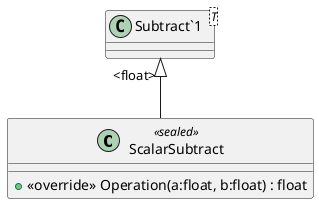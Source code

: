 @startuml
class ScalarSubtract <<sealed>> {
    + <<override>> Operation(a:float, b:float) : float
}
class "Subtract`1"<T> {
}
"Subtract`1" "<float>" <|-- ScalarSubtract
@enduml
